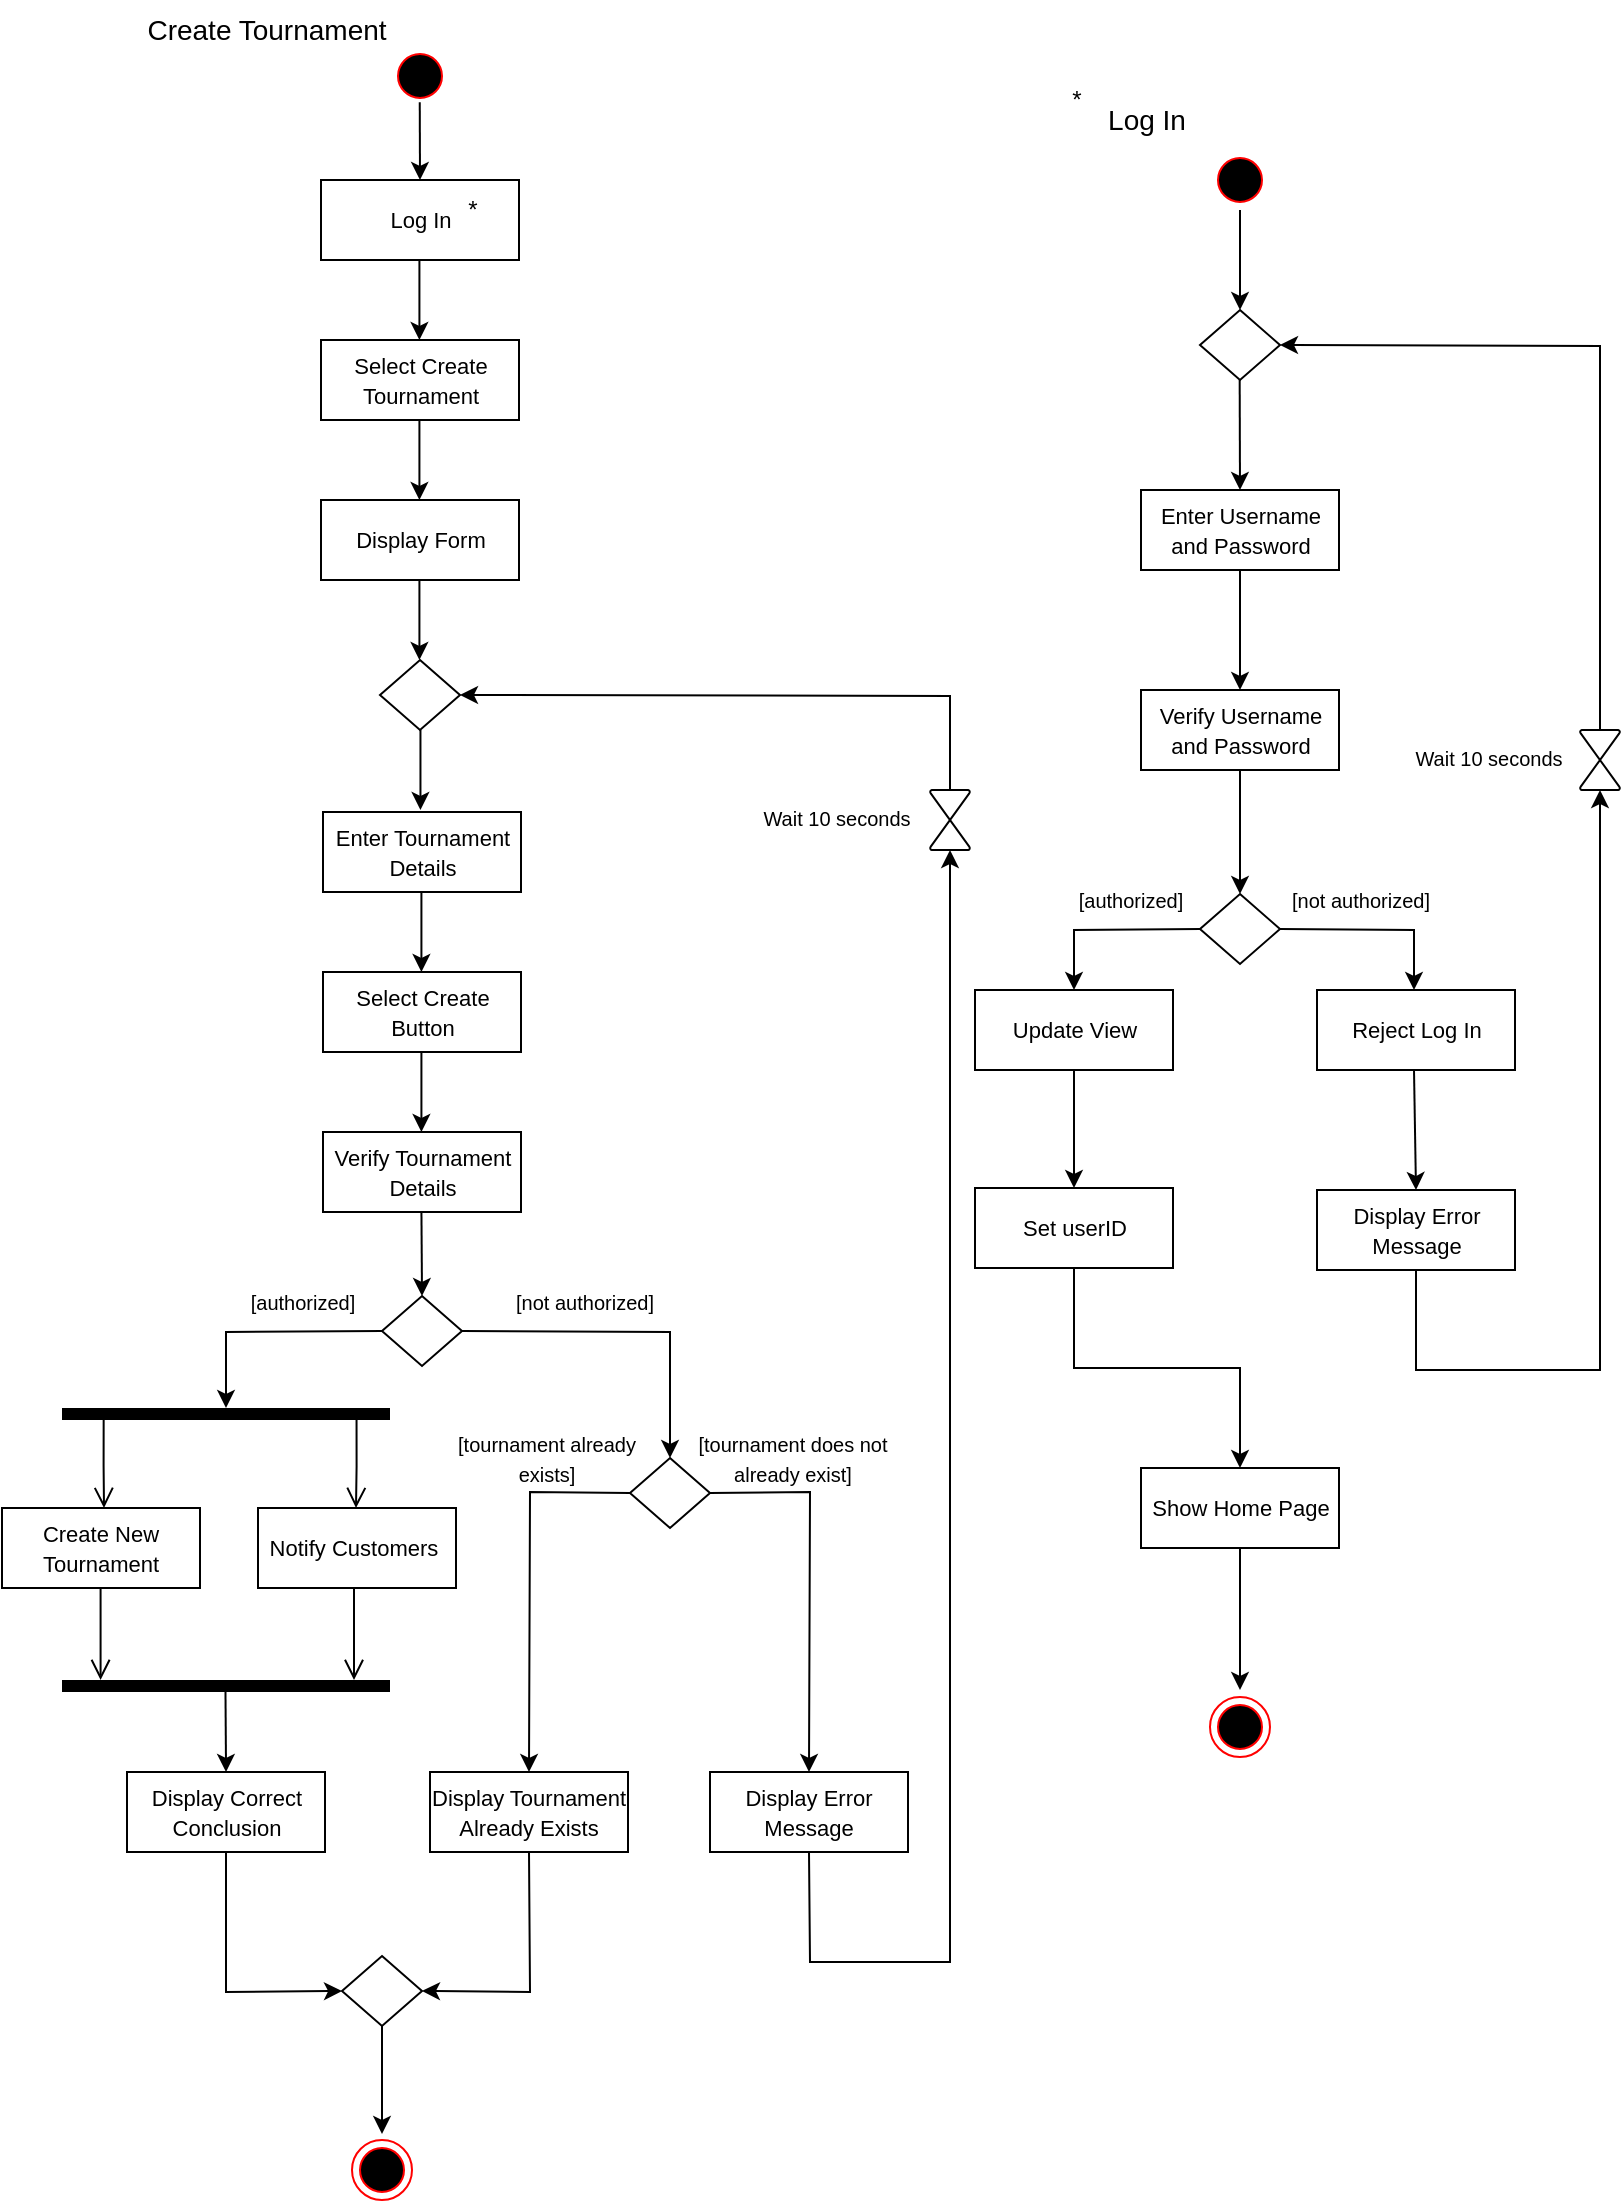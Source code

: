 <mxfile version="23.0.2" type="device">
  <diagram name="Pagina-1" id="seG2TezbrGPg8tv7P6Yc">
    <mxGraphModel dx="1216" dy="485" grid="1" gridSize="10" guides="1" tooltips="1" connect="1" arrows="1" fold="1" page="1" pageScale="1" pageWidth="827" pageHeight="1169" math="0" shadow="0">
      <root>
        <mxCell id="0" />
        <mxCell id="1" parent="0" />
        <mxCell id="wjuAdJFFHyzH8bmCZzNl-2" value="" style="ellipse;html=1;shape=startState;fillColor=#000000;strokeColor=#ff0000;" parent="1" vertex="1">
          <mxGeometry x="200" y="62" width="30" height="30" as="geometry" />
        </mxCell>
        <mxCell id="wjuAdJFFHyzH8bmCZzNl-4" value="&lt;font style=&quot;font-size: 14px;&quot;&gt;Create Tournament&lt;/font&gt;" style="text;html=1;align=center;verticalAlign=middle;resizable=0;points=[];autosize=1;strokeColor=none;fillColor=none;" parent="1" vertex="1">
          <mxGeometry x="67.5" y="39" width="140" height="30" as="geometry" />
        </mxCell>
        <mxCell id="wjuAdJFFHyzH8bmCZzNl-8" value="*" style="text;html=1;align=center;verticalAlign=middle;resizable=0;points=[];autosize=1;strokeColor=none;fillColor=none;" parent="1" vertex="1">
          <mxGeometry x="528" y="74" width="30" height="30" as="geometry" />
        </mxCell>
        <mxCell id="wjuAdJFFHyzH8bmCZzNl-9" value="" style="ellipse;html=1;shape=startState;fillColor=#000000;strokeColor=#ff0000;" parent="1" vertex="1">
          <mxGeometry x="610" y="114" width="30" height="30" as="geometry" />
        </mxCell>
        <mxCell id="R6FAV-9Cmw2DLih2I1j_-4" value="&lt;font style=&quot;font-size: 11px;&quot;&gt;Log In&lt;/font&gt;" style="rounded=0;whiteSpace=wrap;html=1;" parent="1" vertex="1">
          <mxGeometry x="165.5" y="129" width="99" height="40" as="geometry" />
        </mxCell>
        <mxCell id="R6FAV-9Cmw2DLih2I1j_-6" value="" style="endArrow=classic;html=1;rounded=0;exitX=0.496;exitY=0.937;exitDx=0;exitDy=0;exitPerimeter=0;" parent="1" source="wjuAdJFFHyzH8bmCZzNl-2" edge="1">
          <mxGeometry width="50" height="50" relative="1" as="geometry">
            <mxPoint x="219" y="89" as="sourcePoint" />
            <mxPoint x="215" y="129" as="targetPoint" />
          </mxGeometry>
        </mxCell>
        <mxCell id="R6FAV-9Cmw2DLih2I1j_-9" value="&lt;font style=&quot;font-size: 14px;&quot;&gt;Log In&lt;/font&gt;" style="text;html=1;align=center;verticalAlign=middle;resizable=0;points=[];autosize=1;strokeColor=none;fillColor=none;" parent="1" vertex="1">
          <mxGeometry x="548" y="84" width="60" height="30" as="geometry" />
        </mxCell>
        <mxCell id="tBoRFY9E0ur1svYTMh_a-1" value="" style="endArrow=classic;html=1;rounded=0;exitX=0.5;exitY=1;exitDx=0;exitDy=0;" parent="1" source="wjuAdJFFHyzH8bmCZzNl-9" edge="1">
          <mxGeometry width="50" height="50" relative="1" as="geometry">
            <mxPoint x="395" y="224" as="sourcePoint" />
            <mxPoint x="625" y="194" as="targetPoint" />
          </mxGeometry>
        </mxCell>
        <mxCell id="tBoRFY9E0ur1svYTMh_a-4" value="" style="rhombus;whiteSpace=wrap;html=1;" parent="1" vertex="1">
          <mxGeometry x="605" y="194" width="40" height="35" as="geometry" />
        </mxCell>
        <mxCell id="tBoRFY9E0ur1svYTMh_a-5" value="" style="endArrow=classic;html=1;rounded=0;exitX=0.5;exitY=1;exitDx=0;exitDy=0;entryX=0.5;entryY=0;entryDx=0;entryDy=0;" parent="1" edge="1">
          <mxGeometry width="50" height="50" relative="1" as="geometry">
            <mxPoint x="624.84" y="229" as="sourcePoint" />
            <mxPoint x="625" y="284" as="targetPoint" />
          </mxGeometry>
        </mxCell>
        <mxCell id="wjuAdJFFHyzH8bmCZzNl-7" value="*" style="text;html=1;align=center;verticalAlign=middle;resizable=0;points=[];autosize=1;strokeColor=none;fillColor=none;" parent="1" vertex="1">
          <mxGeometry x="226" y="129" width="30" height="30" as="geometry" />
        </mxCell>
        <mxCell id="tBoRFY9E0ur1svYTMh_a-8" value="" style="endArrow=classic;html=1;rounded=0;exitX=0.5;exitY=1;exitDx=0;exitDy=0;" parent="1" edge="1">
          <mxGeometry width="50" height="50" relative="1" as="geometry">
            <mxPoint x="625" y="324" as="sourcePoint" />
            <mxPoint x="625" y="384" as="targetPoint" />
          </mxGeometry>
        </mxCell>
        <mxCell id="tBoRFY9E0ur1svYTMh_a-10" value="" style="endArrow=classic;html=1;rounded=0;exitX=0.5;exitY=1;exitDx=0;exitDy=0;entryX=0.5;entryY=0;entryDx=0;entryDy=0;" parent="1" edge="1">
          <mxGeometry width="50" height="50" relative="1" as="geometry">
            <mxPoint x="625" y="424.0" as="sourcePoint" />
            <mxPoint x="625" y="486" as="targetPoint" />
          </mxGeometry>
        </mxCell>
        <mxCell id="tBoRFY9E0ur1svYTMh_a-11" value="" style="rhombus;whiteSpace=wrap;html=1;" parent="1" vertex="1">
          <mxGeometry x="605" y="486" width="40" height="35" as="geometry" />
        </mxCell>
        <mxCell id="tBoRFY9E0ur1svYTMh_a-13" value="" style="endArrow=classic;html=1;rounded=0;exitX=1;exitY=0.5;exitDx=0;exitDy=0;entryX=0.5;entryY=0;entryDx=0;entryDy=0;" parent="1" source="tBoRFY9E0ur1svYTMh_a-11" edge="1">
          <mxGeometry width="50" height="50" relative="1" as="geometry">
            <mxPoint x="625" y="504" as="sourcePoint" />
            <mxPoint x="712" y="534" as="targetPoint" />
            <Array as="points">
              <mxPoint x="712" y="504" />
            </Array>
          </mxGeometry>
        </mxCell>
        <mxCell id="tBoRFY9E0ur1svYTMh_a-14" value="&lt;font style=&quot;font-size: 10px;&quot;&gt;[not authorized]&lt;/font&gt;" style="text;html=1;align=center;verticalAlign=middle;resizable=0;points=[];autosize=1;strokeColor=none;fillColor=none;" parent="1" vertex="1">
          <mxGeometry x="640" y="474" width="90" height="30" as="geometry" />
        </mxCell>
        <mxCell id="tBoRFY9E0ur1svYTMh_a-16" value="" style="endArrow=classic;html=1;rounded=0;exitX=0.5;exitY=1;exitDx=0;exitDy=0;" parent="1" edge="1">
          <mxGeometry width="50" height="50" relative="1" as="geometry">
            <mxPoint x="712" y="574" as="sourcePoint" />
            <mxPoint x="713" y="634" as="targetPoint" />
          </mxGeometry>
        </mxCell>
        <mxCell id="tBoRFY9E0ur1svYTMh_a-18" value="" style="endArrow=classic;html=1;rounded=0;entryX=0.5;entryY=1;entryDx=0;entryDy=0;entryPerimeter=0;exitX=0.5;exitY=1;exitDx=0;exitDy=0;" parent="1" source="QjHlwnnP2B7WLTLlMxgR-12" edge="1">
          <mxGeometry width="50" height="50" relative="1" as="geometry">
            <mxPoint x="683" y="694" as="sourcePoint" />
            <mxPoint x="805" y="434" as="targetPoint" />
            <Array as="points">
              <mxPoint x="713" y="724" />
              <mxPoint x="742" y="724" />
              <mxPoint x="805" y="724" />
            </Array>
          </mxGeometry>
        </mxCell>
        <mxCell id="OhPLSJKsHtrkxZUvNOaD-3" value="" style="verticalLabelPosition=bottom;verticalAlign=top;html=1;shape=mxgraph.flowchart.collate;" parent="1" vertex="1">
          <mxGeometry x="795" y="404" width="20" height="30" as="geometry" />
        </mxCell>
        <mxCell id="OhPLSJKsHtrkxZUvNOaD-4" value="&lt;font style=&quot;font-size: 10px;&quot;&gt;Wait 10 seconds&lt;/font&gt;" style="text;html=1;align=center;verticalAlign=middle;resizable=0;points=[];autosize=1;strokeColor=none;fillColor=none;" parent="1" vertex="1">
          <mxGeometry x="699" y="403" width="100" height="30" as="geometry" />
        </mxCell>
        <mxCell id="OhPLSJKsHtrkxZUvNOaD-5" value="" style="endArrow=classic;html=1;rounded=0;entryX=1;entryY=0.5;entryDx=0;entryDy=0;exitX=0.5;exitY=0;exitDx=0;exitDy=0;exitPerimeter=0;" parent="1" source="OhPLSJKsHtrkxZUvNOaD-3" target="tBoRFY9E0ur1svYTMh_a-4" edge="1">
          <mxGeometry width="50" height="50" relative="1" as="geometry">
            <mxPoint x="805" y="484" as="sourcePoint" />
            <mxPoint x="675" y="214" as="targetPoint" />
            <Array as="points">
              <mxPoint x="805" y="212" />
            </Array>
          </mxGeometry>
        </mxCell>
        <mxCell id="OhPLSJKsHtrkxZUvNOaD-7" value="" style="endArrow=classic;html=1;rounded=0;exitX=0;exitY=0.5;exitDx=0;exitDy=0;entryX=0.5;entryY=0;entryDx=0;entryDy=0;" parent="1" source="tBoRFY9E0ur1svYTMh_a-11" edge="1">
          <mxGeometry width="50" height="50" relative="1" as="geometry">
            <mxPoint x="605.0" y="521.5" as="sourcePoint" />
            <mxPoint x="542" y="534" as="targetPoint" />
            <Array as="points">
              <mxPoint x="542" y="504" />
            </Array>
          </mxGeometry>
        </mxCell>
        <mxCell id="OhPLSJKsHtrkxZUvNOaD-9" value="&lt;font style=&quot;font-size: 10px;&quot;&gt;[authorized]&lt;/font&gt;" style="text;html=1;align=center;verticalAlign=middle;resizable=0;points=[];autosize=1;strokeColor=none;fillColor=none;" parent="1" vertex="1">
          <mxGeometry x="530" y="474" width="80" height="30" as="geometry" />
        </mxCell>
        <mxCell id="OhPLSJKsHtrkxZUvNOaD-12" value="" style="endArrow=classic;html=1;rounded=0;exitX=0.5;exitY=1;exitDx=0;exitDy=0;" parent="1" edge="1">
          <mxGeometry width="50" height="50" relative="1" as="geometry">
            <mxPoint x="542" y="574" as="sourcePoint" />
            <mxPoint x="542" y="633" as="targetPoint" />
          </mxGeometry>
        </mxCell>
        <mxCell id="OhPLSJKsHtrkxZUvNOaD-14" value="" style="endArrow=classic;html=1;rounded=0;exitX=0.5;exitY=1;exitDx=0;exitDy=0;entryX=0.5;entryY=0;entryDx=0;entryDy=0;" parent="1" edge="1">
          <mxGeometry width="50" height="50" relative="1" as="geometry">
            <mxPoint x="542" y="673.0" as="sourcePoint" />
            <mxPoint x="625" y="773" as="targetPoint" />
            <Array as="points">
              <mxPoint x="542" y="723" />
              <mxPoint x="625" y="723" />
            </Array>
          </mxGeometry>
        </mxCell>
        <mxCell id="OhPLSJKsHtrkxZUvNOaD-15" value="" style="ellipse;html=1;shape=endState;fillColor=#000000;strokeColor=#ff0000;" parent="1" vertex="1">
          <mxGeometry x="610" y="887.5" width="30" height="30" as="geometry" />
        </mxCell>
        <mxCell id="OhPLSJKsHtrkxZUvNOaD-16" value="" style="endArrow=classic;html=1;rounded=0;exitX=0.5;exitY=1;exitDx=0;exitDy=0;" parent="1" edge="1">
          <mxGeometry width="50" height="50" relative="1" as="geometry">
            <mxPoint x="625" y="813.5" as="sourcePoint" />
            <mxPoint x="625" y="884" as="targetPoint" />
          </mxGeometry>
        </mxCell>
        <mxCell id="vmBrel4mYg4guFWGK2PO-12" value="" style="rhombus;whiteSpace=wrap;html=1;" parent="1" vertex="1">
          <mxGeometry x="196" y="687" width="40" height="35" as="geometry" />
        </mxCell>
        <mxCell id="vmBrel4mYg4guFWGK2PO-14" value="" style="endArrow=classic;html=1;rounded=0;entryX=0.5;entryY=0;entryDx=0;entryDy=0;exitX=1;exitY=0.5;exitDx=0;exitDy=0;" parent="1" source="vmBrel4mYg4guFWGK2PO-12" target="QjHlwnnP2B7WLTLlMxgR-5" edge="1">
          <mxGeometry width="50" height="50" relative="1" as="geometry">
            <mxPoint x="238" y="701" as="sourcePoint" />
            <mxPoint x="309.0" y="743" as="targetPoint" />
            <Array as="points">
              <mxPoint x="340" y="705" />
            </Array>
          </mxGeometry>
        </mxCell>
        <mxCell id="vmBrel4mYg4guFWGK2PO-15" value="&lt;font style=&quot;font-size: 10px;&quot;&gt;[not authorized]&lt;/font&gt;" style="text;html=1;align=center;verticalAlign=middle;resizable=0;points=[];autosize=1;strokeColor=none;fillColor=none;" parent="1" vertex="1">
          <mxGeometry x="251.5" y="675" width="90" height="30" as="geometry" />
        </mxCell>
        <mxCell id="vmBrel4mYg4guFWGK2PO-17" value="" style="endArrow=classic;html=1;rounded=0;exitX=0;exitY=0.5;exitDx=0;exitDy=0;entryX=0.5;entryY=0;entryDx=0;entryDy=0;" parent="1" source="vmBrel4mYg4guFWGK2PO-12" edge="1">
          <mxGeometry width="50" height="50" relative="1" as="geometry">
            <mxPoint x="182" y="702.5" as="sourcePoint" />
            <mxPoint x="118" y="743" as="targetPoint" />
            <Array as="points">
              <mxPoint x="118" y="705" />
            </Array>
          </mxGeometry>
        </mxCell>
        <mxCell id="vmBrel4mYg4guFWGK2PO-18" value="&lt;font style=&quot;font-size: 10px;&quot;&gt;[authorized]&lt;/font&gt;" style="text;html=1;align=center;verticalAlign=middle;resizable=0;points=[];autosize=1;strokeColor=none;fillColor=none;" parent="1" vertex="1">
          <mxGeometry x="116" y="675" width="80" height="30" as="geometry" />
        </mxCell>
        <mxCell id="vmBrel4mYg4guFWGK2PO-22" value="" style="shape=line;html=1;strokeWidth=6;strokeColor=#000000;fillColor=#000000;" parent="1" vertex="1">
          <mxGeometry x="36" y="741" width="164" height="10" as="geometry" />
        </mxCell>
        <mxCell id="vmBrel4mYg4guFWGK2PO-28" value="" style="edgeStyle=orthogonalEdgeStyle;html=1;verticalAlign=bottom;endArrow=open;endSize=8;strokeColor=#000000;rounded=0;fillColor=#000000;entryX=0.5;entryY=0;entryDx=0;entryDy=0;exitX=0.898;exitY=0.759;exitDx=0;exitDy=0;exitPerimeter=0;" parent="1" source="vmBrel4mYg4guFWGK2PO-22" edge="1">
          <mxGeometry relative="1" as="geometry">
            <mxPoint x="183" y="793" as="targetPoint" />
            <mxPoint x="174" y="749" as="sourcePoint" />
          </mxGeometry>
        </mxCell>
        <mxCell id="vmBrel4mYg4guFWGK2PO-30" value="" style="edgeStyle=orthogonalEdgeStyle;html=1;verticalAlign=bottom;endArrow=open;endSize=8;strokeColor=#000000;rounded=0;entryX=0.5;entryY=0;entryDx=0;entryDy=0;exitX=0.127;exitY=0.796;exitDx=0;exitDy=0;exitPerimeter=0;" parent="1" source="vmBrel4mYg4guFWGK2PO-22" edge="1">
          <mxGeometry relative="1" as="geometry">
            <mxPoint x="57" y="793" as="targetPoint" />
            <mxPoint x="26" y="751" as="sourcePoint" />
          </mxGeometry>
        </mxCell>
        <mxCell id="vmBrel4mYg4guFWGK2PO-33" value="&lt;font style=&quot;font-size: 11px;&quot;&gt;Select Create Tournament&lt;/font&gt;" style="rounded=0;whiteSpace=wrap;html=1;" parent="1" vertex="1">
          <mxGeometry x="165.5" y="209" width="99" height="40" as="geometry" />
        </mxCell>
        <mxCell id="vmBrel4mYg4guFWGK2PO-34" value="&lt;font style=&quot;font-size: 11px;&quot;&gt;Display Form&lt;/font&gt;" style="rounded=0;whiteSpace=wrap;html=1;" parent="1" vertex="1">
          <mxGeometry x="165.5" y="289" width="99" height="40" as="geometry" />
        </mxCell>
        <mxCell id="vmBrel4mYg4guFWGK2PO-37" value="&lt;font style=&quot;font-size: 11px;&quot;&gt;Enter Tournament Details&lt;/font&gt;" style="rounded=0;whiteSpace=wrap;html=1;" parent="1" vertex="1">
          <mxGeometry x="166.5" y="445" width="99" height="40" as="geometry" />
        </mxCell>
        <mxCell id="vmBrel4mYg4guFWGK2PO-39" value="&lt;font style=&quot;font-size: 11px;&quot;&gt;Select Create Button&lt;/font&gt;" style="rounded=0;whiteSpace=wrap;html=1;" parent="1" vertex="1">
          <mxGeometry x="166.5" y="525" width="99" height="40" as="geometry" />
        </mxCell>
        <mxCell id="vmBrel4mYg4guFWGK2PO-40" value="&lt;font style=&quot;font-size: 11px;&quot;&gt;Verify Tournament Details&lt;/font&gt;" style="rounded=0;whiteSpace=wrap;html=1;" parent="1" vertex="1">
          <mxGeometry x="166.5" y="605" width="99" height="40" as="geometry" />
        </mxCell>
        <mxCell id="vmBrel4mYg4guFWGK2PO-43" value="&lt;font style=&quot;font-size: 11px;&quot;&gt;Notify Customers&amp;nbsp;&lt;/font&gt;" style="rounded=0;whiteSpace=wrap;html=1;" parent="1" vertex="1">
          <mxGeometry x="134" y="793" width="99" height="40" as="geometry" />
        </mxCell>
        <mxCell id="vmBrel4mYg4guFWGK2PO-44" value="&lt;font style=&quot;font-size: 11px;&quot;&gt;Create New Tournament&lt;/font&gt;" style="rounded=0;whiteSpace=wrap;html=1;" parent="1" vertex="1">
          <mxGeometry x="6" y="793" width="99" height="40" as="geometry" />
        </mxCell>
        <mxCell id="vmBrel4mYg4guFWGK2PO-45" value="&lt;font style=&quot;font-size: 11px;&quot;&gt;Display Correct Conclusion&lt;/font&gt;" style="rounded=0;whiteSpace=wrap;html=1;" parent="1" vertex="1">
          <mxGeometry x="68.5" y="925" width="99" height="40" as="geometry" />
        </mxCell>
        <mxCell id="vmBrel4mYg4guFWGK2PO-46" value="" style="endArrow=classic;html=1;rounded=0;exitX=0.5;exitY=1;exitDx=0;exitDy=0;" parent="1" edge="1">
          <mxGeometry width="50" height="50" relative="1" as="geometry">
            <mxPoint x="214.71" y="169" as="sourcePoint" />
            <mxPoint x="214.71" y="209" as="targetPoint" />
          </mxGeometry>
        </mxCell>
        <mxCell id="vmBrel4mYg4guFWGK2PO-47" value="" style="endArrow=classic;html=1;rounded=0;exitX=0.5;exitY=1;exitDx=0;exitDy=0;" parent="1" edge="1">
          <mxGeometry width="50" height="50" relative="1" as="geometry">
            <mxPoint x="214.71" y="249" as="sourcePoint" />
            <mxPoint x="214.71" y="289" as="targetPoint" />
          </mxGeometry>
        </mxCell>
        <mxCell id="vmBrel4mYg4guFWGK2PO-48" value="" style="endArrow=classic;html=1;rounded=0;exitX=0.5;exitY=1;exitDx=0;exitDy=0;" parent="1" edge="1">
          <mxGeometry width="50" height="50" relative="1" as="geometry">
            <mxPoint x="214.71" y="329" as="sourcePoint" />
            <mxPoint x="214.71" y="369" as="targetPoint" />
          </mxGeometry>
        </mxCell>
        <mxCell id="vmBrel4mYg4guFWGK2PO-49" value="" style="endArrow=classic;html=1;rounded=0;exitX=0.5;exitY=1;exitDx=0;exitDy=0;" parent="1" edge="1">
          <mxGeometry width="50" height="50" relative="1" as="geometry">
            <mxPoint x="215.71" y="485" as="sourcePoint" />
            <mxPoint x="215.71" y="525" as="targetPoint" />
          </mxGeometry>
        </mxCell>
        <mxCell id="vmBrel4mYg4guFWGK2PO-50" value="" style="endArrow=classic;html=1;rounded=0;exitX=0.5;exitY=1;exitDx=0;exitDy=0;" parent="1" edge="1">
          <mxGeometry width="50" height="50" relative="1" as="geometry">
            <mxPoint x="215.71" y="565" as="sourcePoint" />
            <mxPoint x="215.71" y="605" as="targetPoint" />
          </mxGeometry>
        </mxCell>
        <mxCell id="vmBrel4mYg4guFWGK2PO-51" value="" style="endArrow=classic;html=1;rounded=0;exitX=0.5;exitY=1;exitDx=0;exitDy=0;entryX=0.5;entryY=0;entryDx=0;entryDy=0;" parent="1" target="vmBrel4mYg4guFWGK2PO-12" edge="1">
          <mxGeometry width="50" height="50" relative="1" as="geometry">
            <mxPoint x="215.72" y="645" as="sourcePoint" />
            <mxPoint x="215.72" y="685" as="targetPoint" />
          </mxGeometry>
        </mxCell>
        <mxCell id="QjHlwnnP2B7WLTLlMxgR-1" value="" style="shape=line;html=1;strokeWidth=6;strokeColor=#000000;fillColor=#000000;" parent="1" vertex="1">
          <mxGeometry x="36" y="877" width="164" height="10" as="geometry" />
        </mxCell>
        <mxCell id="QjHlwnnP2B7WLTLlMxgR-2" value="" style="edgeStyle=orthogonalEdgeStyle;html=1;verticalAlign=bottom;endArrow=open;endSize=8;strokeColor=#000000;rounded=0;entryX=0.5;entryY=0;entryDx=0;entryDy=0;exitX=0.128;exitY=0.636;exitDx=0;exitDy=0;exitPerimeter=0;" parent="1" edge="1">
          <mxGeometry relative="1" as="geometry">
            <mxPoint x="55.29" y="879" as="targetPoint" />
            <mxPoint x="55.29" y="833" as="sourcePoint" />
          </mxGeometry>
        </mxCell>
        <mxCell id="QjHlwnnP2B7WLTLlMxgR-3" value="" style="edgeStyle=orthogonalEdgeStyle;html=1;verticalAlign=bottom;endArrow=open;endSize=8;strokeColor=#000000;rounded=0;exitX=0.128;exitY=0.636;exitDx=0;exitDy=0;exitPerimeter=0;" parent="1" edge="1">
          <mxGeometry relative="1" as="geometry">
            <mxPoint x="182" y="879" as="targetPoint" />
            <mxPoint x="182" y="833" as="sourcePoint" />
          </mxGeometry>
        </mxCell>
        <mxCell id="QjHlwnnP2B7WLTLlMxgR-4" value="" style="endArrow=classic;html=1;rounded=0;exitX=0.5;exitY=1;exitDx=0;exitDy=0;entryX=0.5;entryY=0;entryDx=0;entryDy=0;" parent="1" edge="1">
          <mxGeometry width="50" height="50" relative="1" as="geometry">
            <mxPoint x="117.74" y="885" as="sourcePoint" />
            <mxPoint x="118.02" y="925" as="targetPoint" />
          </mxGeometry>
        </mxCell>
        <mxCell id="QjHlwnnP2B7WLTLlMxgR-5" value="" style="rhombus;whiteSpace=wrap;html=1;" parent="1" vertex="1">
          <mxGeometry x="320" y="768" width="40" height="35" as="geometry" />
        </mxCell>
        <mxCell id="QjHlwnnP2B7WLTLlMxgR-6" value="&lt;font style=&quot;font-size: 11px;&quot;&gt;Enter Username and Password&lt;/font&gt;" style="rounded=0;whiteSpace=wrap;html=1;" parent="1" vertex="1">
          <mxGeometry x="575.5" y="284" width="99" height="40" as="geometry" />
        </mxCell>
        <mxCell id="QjHlwnnP2B7WLTLlMxgR-7" value="&lt;font style=&quot;font-size: 11px;&quot;&gt;Verify Username and Password&lt;/font&gt;" style="rounded=0;whiteSpace=wrap;html=1;" parent="1" vertex="1">
          <mxGeometry x="575.5" y="384" width="99" height="40" as="geometry" />
        </mxCell>
        <mxCell id="QjHlwnnP2B7WLTLlMxgR-9" value="&lt;font style=&quot;font-size: 11px;&quot;&gt;Reject Log In&lt;/font&gt;" style="rounded=0;whiteSpace=wrap;html=1;" parent="1" vertex="1">
          <mxGeometry x="663.5" y="534" width="99" height="40" as="geometry" />
        </mxCell>
        <mxCell id="QjHlwnnP2B7WLTLlMxgR-10" value="&lt;font style=&quot;font-size: 11px;&quot;&gt;Set userID&lt;/font&gt;" style="rounded=0;whiteSpace=wrap;html=1;" parent="1" vertex="1">
          <mxGeometry x="492.5" y="633" width="99" height="40" as="geometry" />
        </mxCell>
        <mxCell id="QjHlwnnP2B7WLTLlMxgR-11" value="&lt;font style=&quot;font-size: 11px;&quot;&gt;Update View&lt;/font&gt;" style="rounded=0;whiteSpace=wrap;html=1;" parent="1" vertex="1">
          <mxGeometry x="492.5" y="534" width="99" height="40" as="geometry" />
        </mxCell>
        <mxCell id="QjHlwnnP2B7WLTLlMxgR-12" value="&lt;font style=&quot;font-size: 11px;&quot;&gt;Display Error Message&lt;/font&gt;" style="rounded=0;whiteSpace=wrap;html=1;" parent="1" vertex="1">
          <mxGeometry x="663.5" y="634" width="99" height="40" as="geometry" />
        </mxCell>
        <mxCell id="QjHlwnnP2B7WLTLlMxgR-13" value="&lt;font style=&quot;font-size: 11px;&quot;&gt;Show Home Page&lt;/font&gt;" style="rounded=0;whiteSpace=wrap;html=1;" parent="1" vertex="1">
          <mxGeometry x="575.5" y="773" width="99" height="40" as="geometry" />
        </mxCell>
        <mxCell id="QjHlwnnP2B7WLTLlMxgR-14" value="&lt;font style=&quot;font-size: 11px;&quot;&gt;Display Tournament Already Exists&lt;/font&gt;" style="rounded=0;whiteSpace=wrap;html=1;" parent="1" vertex="1">
          <mxGeometry x="220" y="925" width="99" height="40" as="geometry" />
        </mxCell>
        <mxCell id="QjHlwnnP2B7WLTLlMxgR-15" value="" style="endArrow=classic;html=1;rounded=0;exitX=0;exitY=0.5;exitDx=0;exitDy=0;entryX=0.5;entryY=0;entryDx=0;entryDy=0;" parent="1" source="QjHlwnnP2B7WLTLlMxgR-5" target="QjHlwnnP2B7WLTLlMxgR-14" edge="1">
          <mxGeometry width="50" height="50" relative="1" as="geometry">
            <mxPoint x="340.5" y="785.5" as="sourcePoint" />
            <mxPoint x="300" y="837" as="targetPoint" />
            <Array as="points">
              <mxPoint x="270" y="785" />
            </Array>
          </mxGeometry>
        </mxCell>
        <mxCell id="QjHlwnnP2B7WLTLlMxgR-16" value="" style="rhombus;whiteSpace=wrap;html=1;" parent="1" vertex="1">
          <mxGeometry x="176" y="1017" width="40" height="35" as="geometry" />
        </mxCell>
        <mxCell id="QjHlwnnP2B7WLTLlMxgR-17" value="" style="ellipse;html=1;shape=endState;fillColor=#000000;strokeColor=#ff0000;" parent="1" vertex="1">
          <mxGeometry x="181" y="1109" width="30" height="30" as="geometry" />
        </mxCell>
        <mxCell id="QjHlwnnP2B7WLTLlMxgR-18" value="" style="endArrow=classic;html=1;rounded=0;exitX=0.5;exitY=1;exitDx=0;exitDy=0;" parent="1" source="QjHlwnnP2B7WLTLlMxgR-16" edge="1">
          <mxGeometry width="50" height="50" relative="1" as="geometry">
            <mxPoint x="216.5" y="1065" as="sourcePoint" />
            <mxPoint x="196" y="1106" as="targetPoint" />
          </mxGeometry>
        </mxCell>
        <mxCell id="QjHlwnnP2B7WLTLlMxgR-19" value="" style="endArrow=classic;html=1;rounded=0;exitX=0.5;exitY=1;exitDx=0;exitDy=0;entryX=0;entryY=0.5;entryDx=0;entryDy=0;" parent="1" source="vmBrel4mYg4guFWGK2PO-45" target="QjHlwnnP2B7WLTLlMxgR-16" edge="1">
          <mxGeometry width="50" height="50" relative="1" as="geometry">
            <mxPoint x="127.74" y="988.5" as="sourcePoint" />
            <mxPoint x="128.02" y="1028.5" as="targetPoint" />
            <Array as="points">
              <mxPoint x="118" y="1035" />
            </Array>
          </mxGeometry>
        </mxCell>
        <mxCell id="QjHlwnnP2B7WLTLlMxgR-21" value="" style="endArrow=classic;html=1;rounded=0;entryX=1;entryY=0.5;entryDx=0;entryDy=0;exitX=0.5;exitY=1;exitDx=0;exitDy=0;" parent="1" source="QjHlwnnP2B7WLTLlMxgR-14" target="QjHlwnnP2B7WLTLlMxgR-16" edge="1">
          <mxGeometry width="50" height="50" relative="1" as="geometry">
            <mxPoint x="305.5" y="965" as="sourcePoint" />
            <mxPoint x="265.5" y="1025" as="targetPoint" />
            <Array as="points">
              <mxPoint x="270" y="1035" />
            </Array>
          </mxGeometry>
        </mxCell>
        <mxCell id="QjHlwnnP2B7WLTLlMxgR-22" value="&lt;font style=&quot;font-size: 10px;&quot;&gt;[tournament already&lt;br&gt;exists]&lt;/font&gt;" style="text;html=1;align=center;verticalAlign=middle;resizable=0;points=[];autosize=1;strokeColor=none;fillColor=none;" parent="1" vertex="1">
          <mxGeometry x="223" y="748" width="110" height="40" as="geometry" />
        </mxCell>
        <mxCell id="QjHlwnnP2B7WLTLlMxgR-23" value="&lt;font style=&quot;font-size: 10px;&quot;&gt;[tournament does not&lt;br&gt;already exist]&lt;/font&gt;" style="text;html=1;align=center;verticalAlign=middle;resizable=0;points=[];autosize=1;strokeColor=none;fillColor=none;" parent="1" vertex="1">
          <mxGeometry x="341" y="748" width="120" height="40" as="geometry" />
        </mxCell>
        <mxCell id="QjHlwnnP2B7WLTLlMxgR-24" value="&lt;font style=&quot;font-size: 11px;&quot;&gt;Display Error Message&lt;/font&gt;" style="rounded=0;whiteSpace=wrap;html=1;" parent="1" vertex="1">
          <mxGeometry x="360" y="925" width="99" height="40" as="geometry" />
        </mxCell>
        <mxCell id="QjHlwnnP2B7WLTLlMxgR-25" value="" style="endArrow=classic;html=1;rounded=0;exitX=1;exitY=0.5;exitDx=0;exitDy=0;entryX=0.5;entryY=0;entryDx=0;entryDy=0;" parent="1" source="QjHlwnnP2B7WLTLlMxgR-5" target="QjHlwnnP2B7WLTLlMxgR-24" edge="1">
          <mxGeometry width="50" height="50" relative="1" as="geometry">
            <mxPoint x="340" y="796" as="sourcePoint" />
            <mxPoint x="290" y="935" as="targetPoint" />
            <Array as="points">
              <mxPoint x="410" y="785" />
            </Array>
          </mxGeometry>
        </mxCell>
        <mxCell id="QjHlwnnP2B7WLTLlMxgR-28" value="" style="endArrow=classic;html=1;rounded=0;exitX=0.5;exitY=1;exitDx=0;exitDy=0;" parent="1" edge="1">
          <mxGeometry width="50" height="50" relative="1" as="geometry">
            <mxPoint x="215.23" y="404" as="sourcePoint" />
            <mxPoint x="215.23" y="444" as="targetPoint" />
          </mxGeometry>
        </mxCell>
        <mxCell id="QjHlwnnP2B7WLTLlMxgR-29" value="" style="rhombus;whiteSpace=wrap;html=1;" parent="1" vertex="1">
          <mxGeometry x="195" y="369" width="40" height="35" as="geometry" />
        </mxCell>
        <mxCell id="QjHlwnnP2B7WLTLlMxgR-30" value="" style="endArrow=classic;html=1;rounded=0;exitX=0.5;exitY=1;exitDx=0;exitDy=0;entryX=0.5;entryY=1;entryDx=0;entryDy=0;entryPerimeter=0;" parent="1" source="QjHlwnnP2B7WLTLlMxgR-24" target="QjHlwnnP2B7WLTLlMxgR-31" edge="1">
          <mxGeometry width="50" height="50" relative="1" as="geometry">
            <mxPoint x="450" y="814" as="sourcePoint" />
            <mxPoint x="400" y="520" as="targetPoint" />
            <Array as="points">
              <mxPoint x="410" y="1020" />
              <mxPoint x="480" y="1020" />
              <mxPoint x="480" y="520" />
            </Array>
          </mxGeometry>
        </mxCell>
        <mxCell id="QjHlwnnP2B7WLTLlMxgR-31" value="" style="verticalLabelPosition=bottom;verticalAlign=top;html=1;shape=mxgraph.flowchart.collate;" parent="1" vertex="1">
          <mxGeometry x="470" y="434" width="20" height="30" as="geometry" />
        </mxCell>
        <mxCell id="QjHlwnnP2B7WLTLlMxgR-32" value="&lt;font style=&quot;font-size: 10px;&quot;&gt;Wait 10 seconds&lt;/font&gt;" style="text;html=1;align=center;verticalAlign=middle;resizable=0;points=[];autosize=1;strokeColor=none;fillColor=none;" parent="1" vertex="1">
          <mxGeometry x="373" y="433" width="100" height="30" as="geometry" />
        </mxCell>
        <mxCell id="QjHlwnnP2B7WLTLlMxgR-33" value="" style="endArrow=classic;html=1;rounded=0;exitX=0.5;exitY=0;exitDx=0;exitDy=0;entryX=1;entryY=0.5;entryDx=0;entryDy=0;exitPerimeter=0;" parent="1" source="QjHlwnnP2B7WLTLlMxgR-31" target="QjHlwnnP2B7WLTLlMxgR-29" edge="1">
          <mxGeometry width="50" height="50" relative="1" as="geometry">
            <mxPoint x="419.2" y="369" as="sourcePoint" />
            <mxPoint x="419.2" y="409" as="targetPoint" />
            <Array as="points">
              <mxPoint x="480" y="387" />
            </Array>
          </mxGeometry>
        </mxCell>
      </root>
    </mxGraphModel>
  </diagram>
</mxfile>
